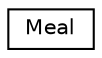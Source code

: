 digraph "Graphical Class Hierarchy"
{
 // LATEX_PDF_SIZE
  edge [fontname="Helvetica",fontsize="10",labelfontname="Helvetica",labelfontsize="10"];
  node [fontname="Helvetica",fontsize="10",shape=record];
  rankdir="LR";
  Node0 [label="Meal",height=0.2,width=0.4,color="black", fillcolor="white", style="filled",URL="$classMeal.html",tooltip="The PRodct of the builder Pattern and the meal the customer will be served."];
}
